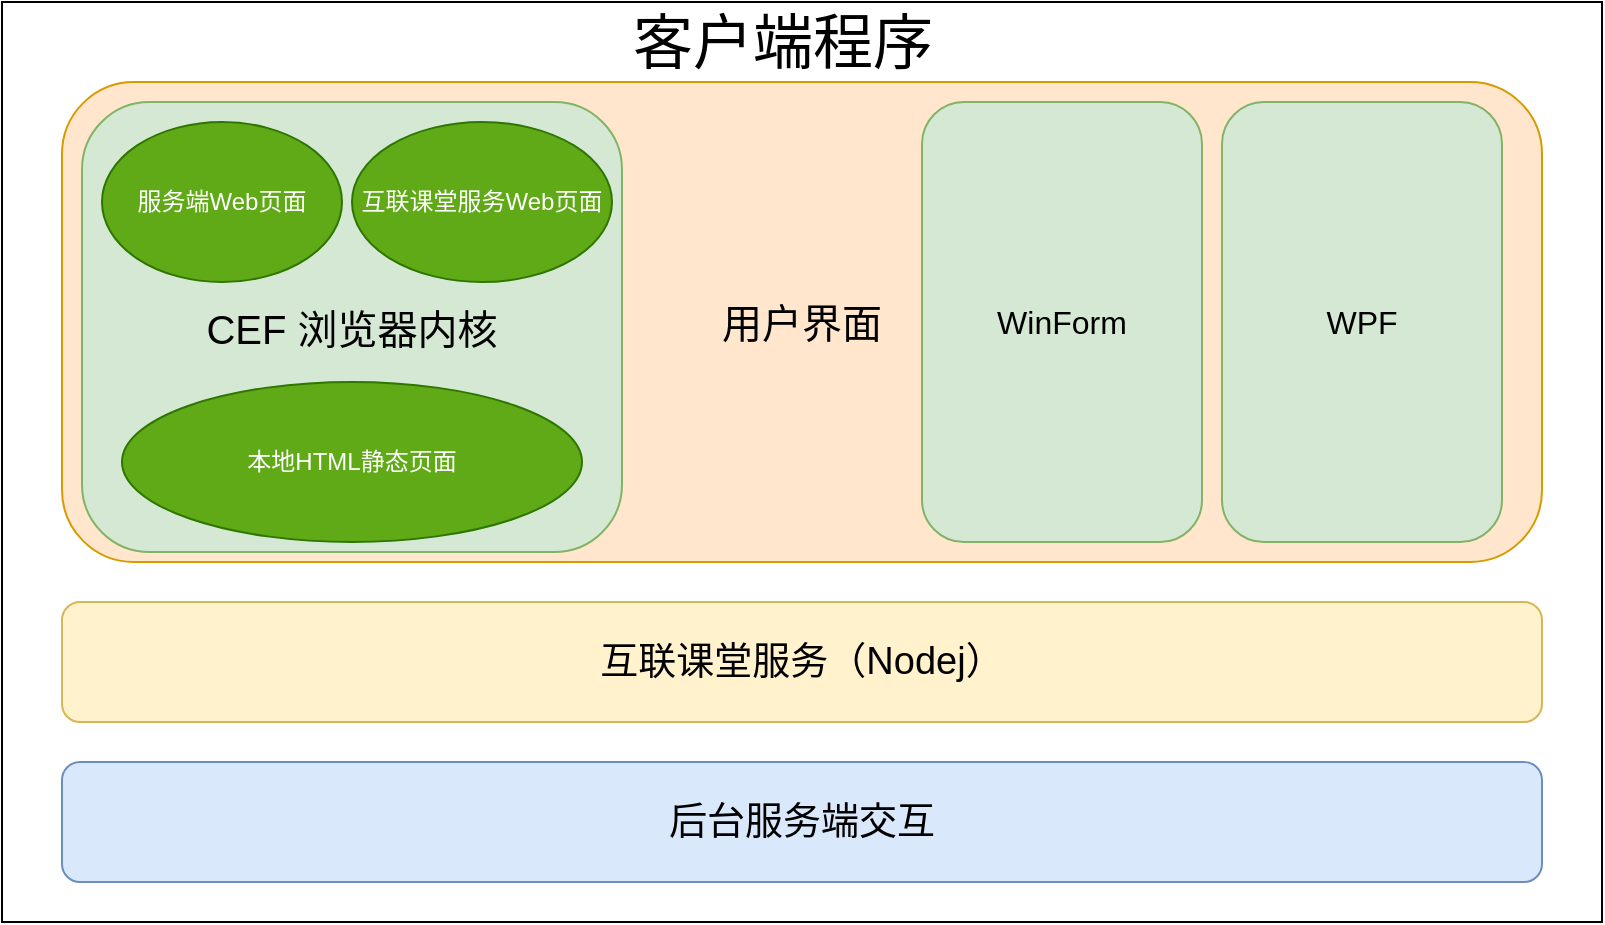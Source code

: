 <mxfile version="14.2.7" type="github">
  <diagram id="wFE0QG_FPsp0jaGvCLVb" name="Page-1">
    <mxGraphModel dx="1422" dy="746" grid="1" gridSize="10" guides="1" tooltips="1" connect="1" arrows="1" fold="1" page="1" pageScale="1" pageWidth="850" pageHeight="1100" math="0" shadow="0">
      <root>
        <mxCell id="0" />
        <mxCell id="1" parent="0" />
        <mxCell id="YdygAMEtoXRijBPzQDF1-1" value="" style="rounded=0;whiteSpace=wrap;html=1;" vertex="1" parent="1">
          <mxGeometry x="30" y="50" width="800" height="460" as="geometry" />
        </mxCell>
        <mxCell id="YdygAMEtoXRijBPzQDF1-2" value="&lt;font style=&quot;font-size: 30px&quot;&gt;客户端程序&lt;/font&gt;" style="text;html=1;align=center;verticalAlign=middle;resizable=0;points=[];autosize=1;" vertex="1" parent="1">
          <mxGeometry x="335" y="55" width="170" height="30" as="geometry" />
        </mxCell>
        <mxCell id="YdygAMEtoXRijBPzQDF1-4" value="&lt;font style=&quot;font-size: 19px&quot;&gt;互联课堂服务（Nodej）&lt;/font&gt;" style="rounded=1;whiteSpace=wrap;html=1;fillColor=#fff2cc;strokeColor=#d6b656;" vertex="1" parent="1">
          <mxGeometry x="60" y="350" width="740" height="60" as="geometry" />
        </mxCell>
        <mxCell id="YdygAMEtoXRijBPzQDF1-5" value="&lt;font style=&quot;font-size: 19px&quot;&gt;后台服务端交互&lt;/font&gt;" style="rounded=1;whiteSpace=wrap;html=1;fillColor=#dae8fc;strokeColor=#6c8ebf;" vertex="1" parent="1">
          <mxGeometry x="60" y="430" width="740" height="60" as="geometry" />
        </mxCell>
        <mxCell id="YdygAMEtoXRijBPzQDF1-10" value="&lt;font style=&quot;font-size: 20px&quot;&gt;用户界面&lt;/font&gt;" style="rounded=1;whiteSpace=wrap;html=1;fillColor=#ffe6cc;strokeColor=#d79b00;" vertex="1" parent="1">
          <mxGeometry x="60" y="90" width="740" height="240" as="geometry" />
        </mxCell>
        <mxCell id="YdygAMEtoXRijBPzQDF1-6" value="&lt;font style=&quot;font-size: 20px&quot;&gt;CEF 浏览器内核&lt;/font&gt;" style="rounded=1;whiteSpace=wrap;html=1;fillColor=#d5e8d4;strokeColor=#82b366;" vertex="1" parent="1">
          <mxGeometry x="70" y="100" width="270" height="225" as="geometry" />
        </mxCell>
        <mxCell id="YdygAMEtoXRijBPzQDF1-7" value="服务端Web页面" style="ellipse;whiteSpace=wrap;html=1;fillColor=#60a917;strokeColor=#2D7600;fontColor=#ffffff;" vertex="1" parent="1">
          <mxGeometry x="80" y="110" width="120" height="80" as="geometry" />
        </mxCell>
        <mxCell id="YdygAMEtoXRijBPzQDF1-8" value="本地HTML静态页面" style="ellipse;whiteSpace=wrap;html=1;fillColor=#60a917;strokeColor=#2D7600;fontColor=#ffffff;" vertex="1" parent="1">
          <mxGeometry x="90" y="240" width="230" height="80" as="geometry" />
        </mxCell>
        <mxCell id="YdygAMEtoXRijBPzQDF1-9" value="互联课堂服务Web页面" style="ellipse;whiteSpace=wrap;html=1;fillColor=#60a917;strokeColor=#2D7600;fontColor=#ffffff;" vertex="1" parent="1">
          <mxGeometry x="205" y="110" width="130" height="80" as="geometry" />
        </mxCell>
        <mxCell id="YdygAMEtoXRijBPzQDF1-13" value="&lt;font style=&quot;font-size: 16px&quot;&gt;WinForm&lt;/font&gt;" style="rounded=1;whiteSpace=wrap;html=1;fillColor=#d5e8d4;strokeColor=#82b366;" vertex="1" parent="1">
          <mxGeometry x="490" y="100" width="140" height="220" as="geometry" />
        </mxCell>
        <mxCell id="YdygAMEtoXRijBPzQDF1-14" value="&lt;font style=&quot;font-size: 16px&quot;&gt;WPF&lt;/font&gt;" style="rounded=1;whiteSpace=wrap;html=1;fillColor=#d5e8d4;strokeColor=#82b366;" vertex="1" parent="1">
          <mxGeometry x="640" y="100" width="140" height="220" as="geometry" />
        </mxCell>
      </root>
    </mxGraphModel>
  </diagram>
</mxfile>
